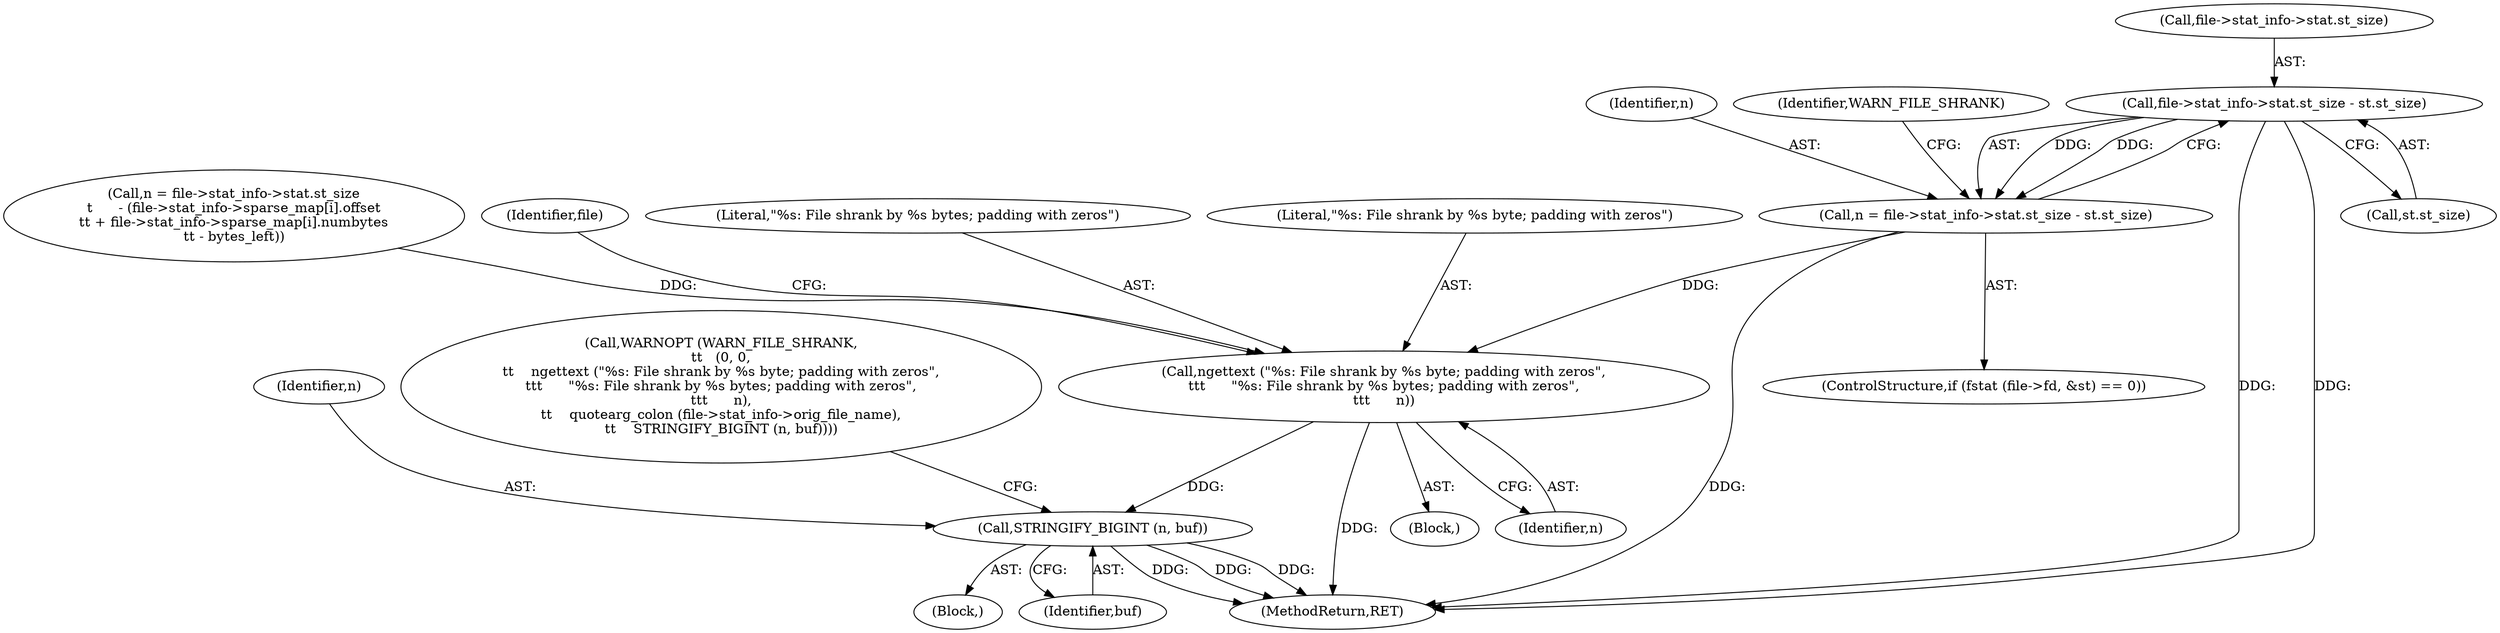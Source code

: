 digraph "0_savannah_c15c42ccd1e2377945fd0414eca1a49294bff454@pointer" {
"1000216" [label="(Call,file->stat_info->stat.st_size - st.st_size)"];
"1000214" [label="(Call,n = file->stat_info->stat.st_size - st.st_size)"];
"1000266" [label="(Call,ngettext (\"%s: File shrank by %s byte; padding with zeros\",\n\t\t\t      \"%s: File shrank by %s bytes; padding with zeros\",\n\t\t\t      n))"];
"1000277" [label="(Call,STRINGIFY_BIGINT (n, buf))"];
"1000507" [label="(MethodReturn,RET)"];
"1000228" [label="(Call,n = file->stat_info->stat.st_size\n\t      - (file->stat_info->sparse_map[i].offset\n\t\t + file->stat_info->sparse_map[i].numbytes\n\t\t - bytes_left))"];
"1000266" [label="(Call,ngettext (\"%s: File shrank by %s byte; padding with zeros\",\n\t\t\t      \"%s: File shrank by %s bytes; padding with zeros\",\n\t\t\t      n))"];
"1000270" [label="(Block,)"];
"1000274" [label="(Identifier,file)"];
"1000205" [label="(ControlStructure,if (fstat (file->fd, &st) == 0))"];
"1000224" [label="(Call,st.st_size)"];
"1000279" [label="(Identifier,buf)"];
"1000217" [label="(Call,file->stat_info->stat.st_size)"];
"1000268" [label="(Literal,\"%s: File shrank by %s bytes; padding with zeros\")"];
"1000265" [label="(Block,)"];
"1000269" [label="(Identifier,n)"];
"1000214" [label="(Call,n = file->stat_info->stat.st_size - st.st_size)"];
"1000216" [label="(Call,file->stat_info->stat.st_size - st.st_size)"];
"1000215" [label="(Identifier,n)"];
"1000278" [label="(Identifier,n)"];
"1000260" [label="(Identifier,WARN_FILE_SHRANK)"];
"1000267" [label="(Literal,\"%s: File shrank by %s byte; padding with zeros\")"];
"1000277" [label="(Call,STRINGIFY_BIGINT (n, buf))"];
"1000259" [label="(Call,WARNOPT (WARN_FILE_SHRANK,\n\t\t   (0, 0,\n\t\t    ngettext (\"%s: File shrank by %s byte; padding with zeros\",\n\t\t\t      \"%s: File shrank by %s bytes; padding with zeros\",\n\t\t\t      n),\n\t\t    quotearg_colon (file->stat_info->orig_file_name),\n\t\t    STRINGIFY_BIGINT (n, buf))))"];
"1000216" -> "1000214"  [label="AST: "];
"1000216" -> "1000224"  [label="CFG: "];
"1000217" -> "1000216"  [label="AST: "];
"1000224" -> "1000216"  [label="AST: "];
"1000214" -> "1000216"  [label="CFG: "];
"1000216" -> "1000507"  [label="DDG: "];
"1000216" -> "1000507"  [label="DDG: "];
"1000216" -> "1000214"  [label="DDG: "];
"1000216" -> "1000214"  [label="DDG: "];
"1000214" -> "1000205"  [label="AST: "];
"1000215" -> "1000214"  [label="AST: "];
"1000260" -> "1000214"  [label="CFG: "];
"1000214" -> "1000507"  [label="DDG: "];
"1000214" -> "1000266"  [label="DDG: "];
"1000266" -> "1000265"  [label="AST: "];
"1000266" -> "1000269"  [label="CFG: "];
"1000267" -> "1000266"  [label="AST: "];
"1000268" -> "1000266"  [label="AST: "];
"1000269" -> "1000266"  [label="AST: "];
"1000274" -> "1000266"  [label="CFG: "];
"1000266" -> "1000507"  [label="DDG: "];
"1000228" -> "1000266"  [label="DDG: "];
"1000266" -> "1000277"  [label="DDG: "];
"1000277" -> "1000270"  [label="AST: "];
"1000277" -> "1000279"  [label="CFG: "];
"1000278" -> "1000277"  [label="AST: "];
"1000279" -> "1000277"  [label="AST: "];
"1000259" -> "1000277"  [label="CFG: "];
"1000277" -> "1000507"  [label="DDG: "];
"1000277" -> "1000507"  [label="DDG: "];
"1000277" -> "1000507"  [label="DDG: "];
}
